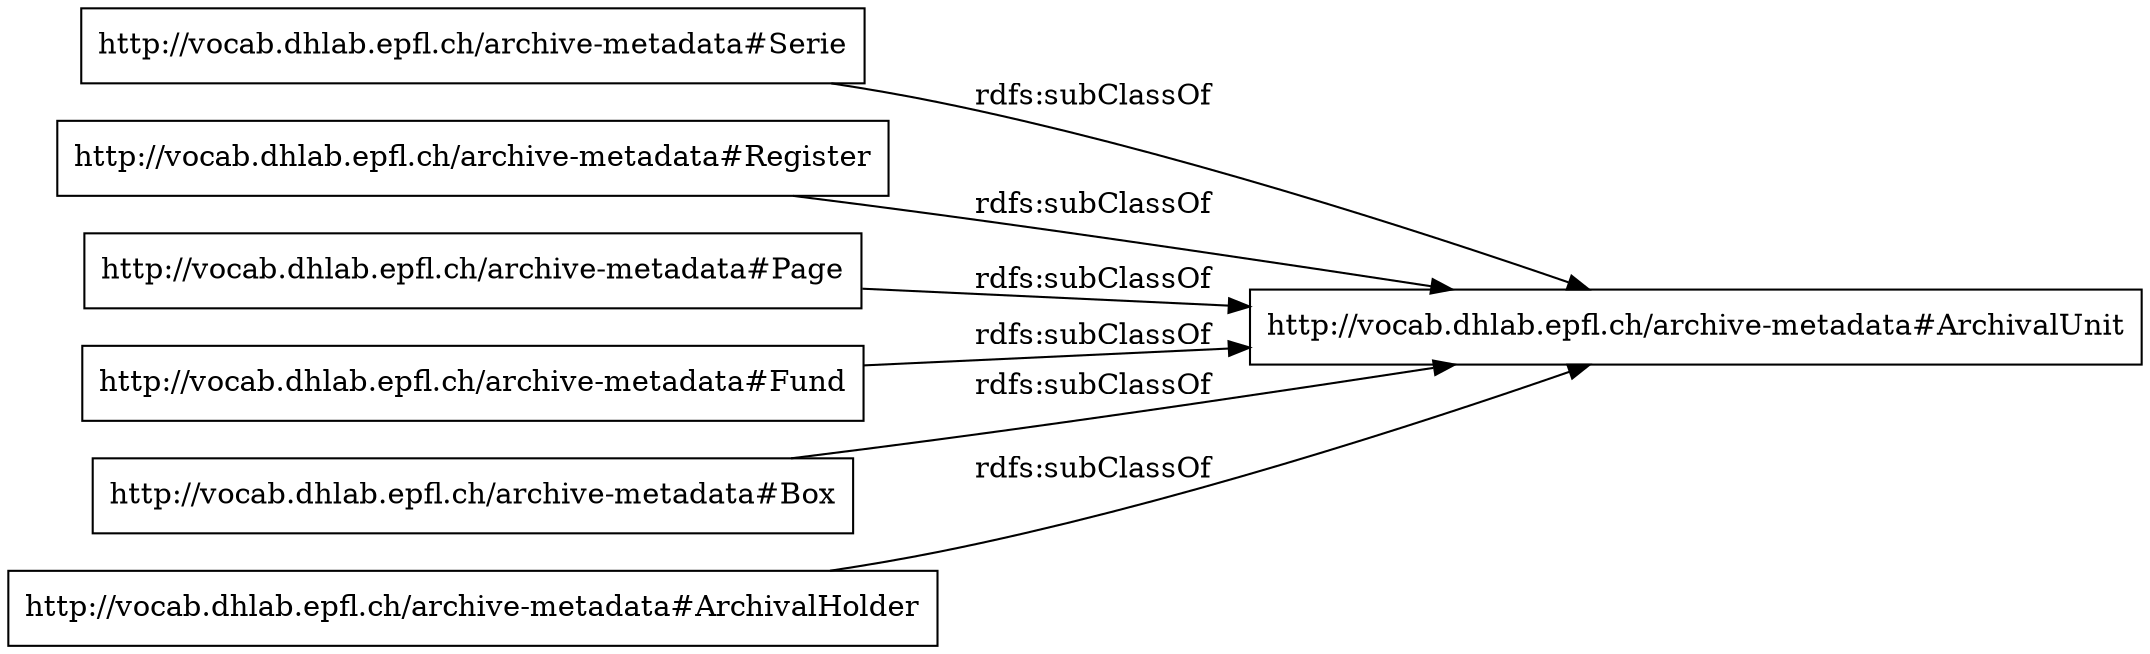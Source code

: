 digraph ar2dtool_diagram { 
rankdir=LR;
size="1000"
node [shape = rectangle, color="black"]; "http://vocab.dhlab.epfl.ch/archive-metadata#Serie" "http://vocab.dhlab.epfl.ch/archive-metadata#Register" "http://vocab.dhlab.epfl.ch/archive-metadata#Page" "http://vocab.dhlab.epfl.ch/archive-metadata#Fund" "http://vocab.dhlab.epfl.ch/archive-metadata#Box" "http://vocab.dhlab.epfl.ch/archive-metadata#ArchivalUnit" "http://vocab.dhlab.epfl.ch/archive-metadata#ArchivalHolder" ; /*classes style*/
	"http://vocab.dhlab.epfl.ch/archive-metadata#Page" -> "http://vocab.dhlab.epfl.ch/archive-metadata#ArchivalUnit" [ label = "rdfs:subClassOf" ];
	"http://vocab.dhlab.epfl.ch/archive-metadata#ArchivalHolder" -> "http://vocab.dhlab.epfl.ch/archive-metadata#ArchivalUnit" [ label = "rdfs:subClassOf" ];
	"http://vocab.dhlab.epfl.ch/archive-metadata#Register" -> "http://vocab.dhlab.epfl.ch/archive-metadata#ArchivalUnit" [ label = "rdfs:subClassOf" ];
	"http://vocab.dhlab.epfl.ch/archive-metadata#Fund" -> "http://vocab.dhlab.epfl.ch/archive-metadata#ArchivalUnit" [ label = "rdfs:subClassOf" ];
	"http://vocab.dhlab.epfl.ch/archive-metadata#Serie" -> "http://vocab.dhlab.epfl.ch/archive-metadata#ArchivalUnit" [ label = "rdfs:subClassOf" ];
	"http://vocab.dhlab.epfl.ch/archive-metadata#Box" -> "http://vocab.dhlab.epfl.ch/archive-metadata#ArchivalUnit" [ label = "rdfs:subClassOf" ];

}
